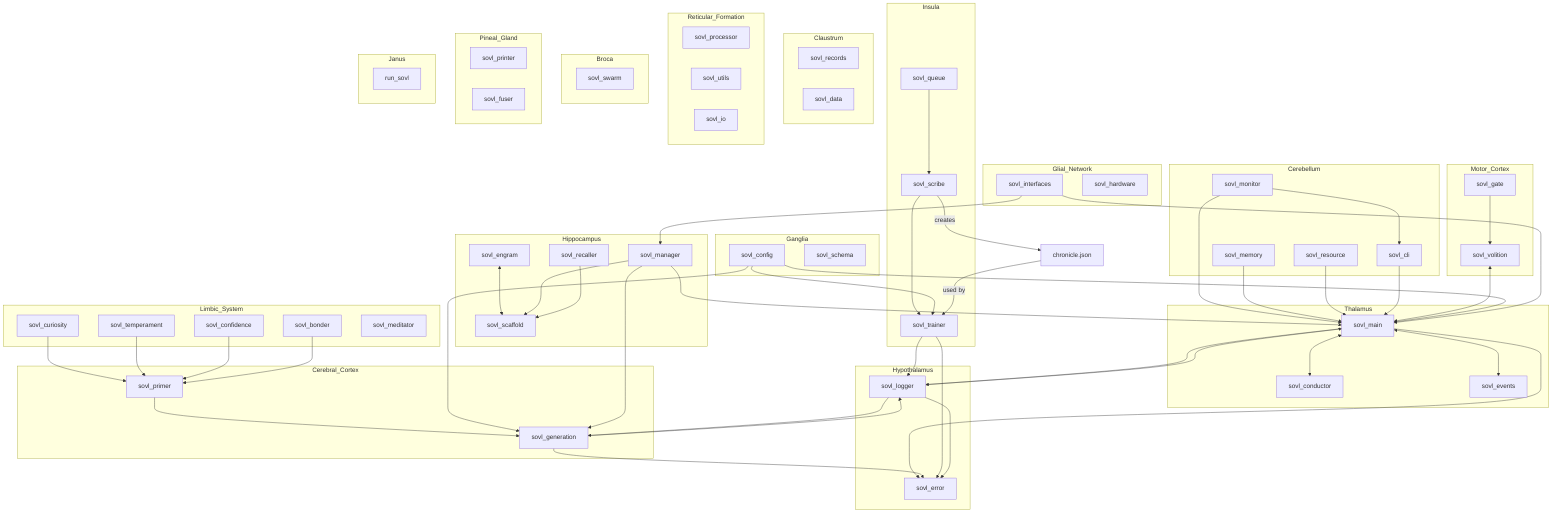 graph TD
    %% Thalamus
    subgraph Thalamus
        sovl_main
        sovl_conductor
        sovl_events
    end

    %% Cerebral Cortex 
    subgraph Cerebral_Cortex 
        sovl_generation
        sovl_primer
    end

    %% Limbic System
    subgraph Limbic_System
        sovl_curiosity
        sovl_temperament
        sovl_confidence
        sovl_bonder
        sovl_meditator
    end

    %% Insula
    subgraph Insula
        sovl_trainer
        sovl_queue
        sovl_scribe
    end

    %% Hippocampus
    subgraph Hippocampus
        sovl_scaffold
        sovl_engram
        sovl_manager
        sovl_recaller
    end

    %% Claustrum
    subgraph Claustrum
        sovl_records
        sovl_data
    end

    %% Cerebellum
    subgraph Cerebellum
        sovl_monitor
        sovl_memory
        sovl_resource
        sovl_cli
    end

    %% Hypothalamus
    subgraph Hypothalamus
        sovl_error
        sovl_logger
    end

    %% Reticular Formation
    subgraph Reticular_Formation
        sovl_processor
        sovl_utils
        sovl_io
    end

    %% Broca
    subgraph Broca
        sovl_swarm
    end

    %% Motor Cortex
    subgraph Motor_Cortex
        sovl_volition
        sovl_gate
    end

    %% Ganglia
    subgraph Ganglia
        sovl_config
        sovl_schema
    end

    %% Pineal Gland 
    subgraph Pineal_Gland 
        sovl_printer
        sovl_fuser
    end

    %% Glial Network
    subgraph Glial_Network
        sovl_interfaces
        sovl_hardware
    end

    %% Janus
    subgraph Janus
        run_sovl
    end

    %% Synaptic Patterns
    chronicle["chronicle.json"]

    %% Flows

    %% Thalamus Orchestration Flow
    sovl_main <--> sovl_conductor
    sovl_main <--> sovl_events

    %% Limbic Trait Flow
    sovl_curiosity --> sovl_primer
    sovl_temperament --> sovl_primer
    sovl_confidence --> sovl_primer
    sovl_bonder --> sovl_primer

    %% Cerebral Generation Flow 
    sovl_primer --> sovl_generation
        
    %% Hippocampal Memoria Flow
    sovl_engram <--> sovl_scaffold
    sovl_manager --> sovl_scaffold
    sovl_recaller --> sovl_scaffold

    %% Insular Learning Flow
    sovl_queue --> sovl_scribe
    sovl_scribe --> sovl_trainer
   
    %% Hypothalamal Regulation Flow
    sovl_main --> sovl_error
    sovl_generation --> sovl_error
    sovl_trainer --> sovl_error
    sovl_main --> sovl_logger
    sovl_generation --> sovl_logger
    sovl_trainer --> sovl_logger

    %% Cerebellum Sensory Flow
    sovl_monitor --> sovl_main
    sovl_memory --> sovl_main
    sovl_resource --> sovl_main
    sovl_monitor --> sovl_cli
    sovl_cli --> sovl_main

    %% Motor Flow
    sovl_volition <--> sovl_main
    sovl_gate --> sovl_volition

    %% Ganglial Configuring Flow
    sovl_config --> sovl_main
    sovl_config --> sovl_generation
    sovl_config --> sovl_trainer

    %% Glial Network ties together
    sovl_manager --> sovl_main
    sovl_manager --> sovl_generation
    sovl_interfaces --> sovl_manager
    sovl_interfaces --> sovl_main

    %% Expressive System logs for all
    sovl_logger --> sovl_main
    sovl_logger --> sovl_generation
    sovl_logger --> sovl_error

    %% Chronicle data flow
    sovl_scribe -- creates --> chronicle
    chronicle -- used by --> sovl_trainer